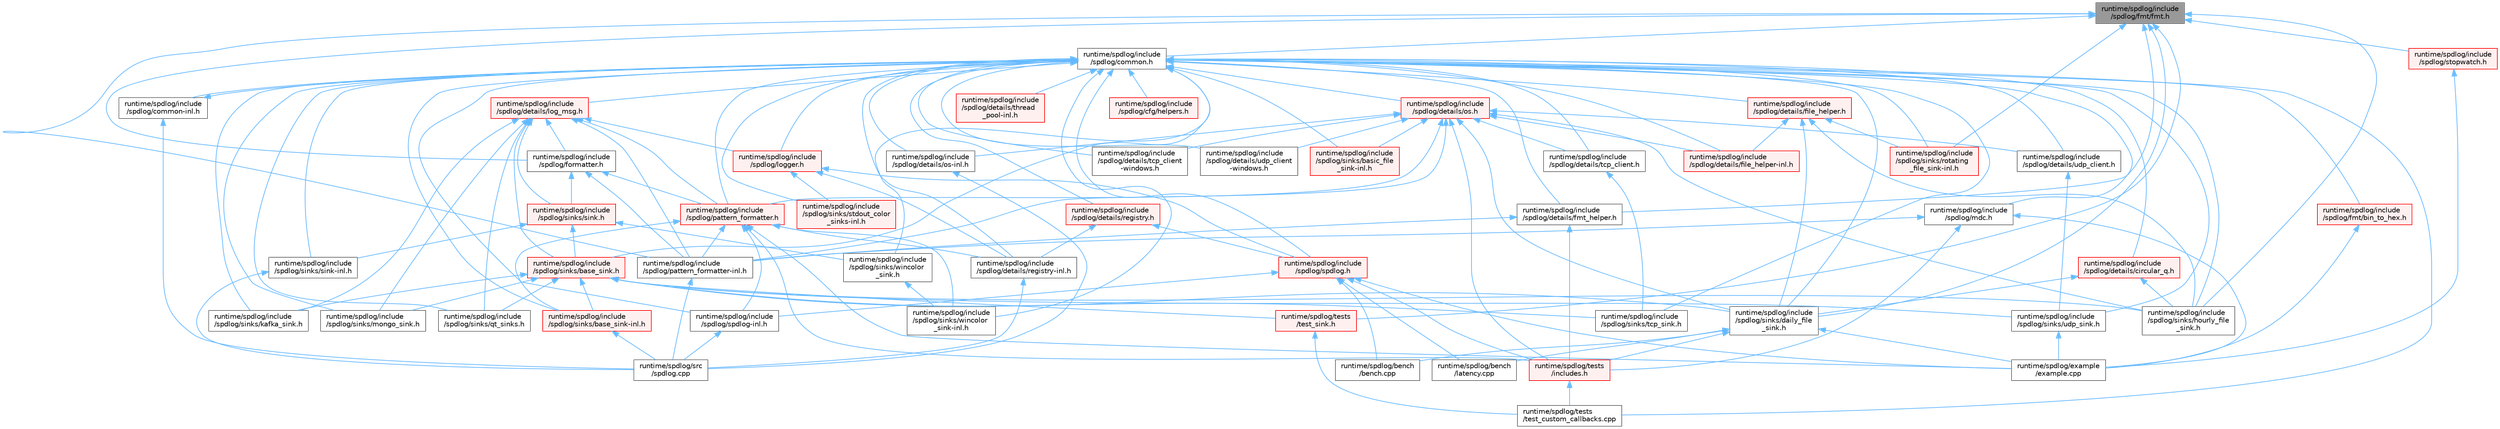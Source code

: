 digraph "runtime/spdlog/include/spdlog/fmt/fmt.h"
{
 // LATEX_PDF_SIZE
  bgcolor="transparent";
  edge [fontname=Helvetica,fontsize=10,labelfontname=Helvetica,labelfontsize=10];
  node [fontname=Helvetica,fontsize=10,shape=box,height=0.2,width=0.4];
  Node1 [id="Node000001",label="runtime/spdlog/include\l/spdlog/fmt/fmt.h",height=0.2,width=0.4,color="gray40", fillcolor="grey60", style="filled", fontcolor="black",tooltip=" "];
  Node1 -> Node2 [id="edge1_Node000001_Node000002",dir="back",color="steelblue1",style="solid",tooltip=" "];
  Node2 [id="Node000002",label="runtime/spdlog/include\l/spdlog/common.h",height=0.2,width=0.4,color="grey40", fillcolor="white", style="filled",URL="$common_8h.html",tooltip=" "];
  Node2 -> Node3 [id="edge2_Node000002_Node000003",dir="back",color="steelblue1",style="solid",tooltip=" "];
  Node3 [id="Node000003",label="runtime/spdlog/include\l/spdlog/cfg/helpers.h",height=0.2,width=0.4,color="red", fillcolor="#FFF0F0", style="filled",URL="$helpers_8h.html",tooltip=" "];
  Node2 -> Node10 [id="edge3_Node000002_Node000010",dir="back",color="steelblue1",style="solid",tooltip=" "];
  Node10 [id="Node000010",label="runtime/spdlog/include\l/spdlog/common-inl.h",height=0.2,width=0.4,color="grey40", fillcolor="white", style="filled",URL="$common-inl_8h.html",tooltip=" "];
  Node10 -> Node2 [id="edge4_Node000010_Node000002",dir="back",color="steelblue1",style="solid",tooltip=" "];
  Node10 -> Node11 [id="edge5_Node000010_Node000011",dir="back",color="steelblue1",style="solid",tooltip=" "];
  Node11 [id="Node000011",label="runtime/spdlog/src\l/spdlog.cpp",height=0.2,width=0.4,color="grey40", fillcolor="white", style="filled",URL="$spdlog_8cpp.html",tooltip=" "];
  Node2 -> Node12 [id="edge6_Node000002_Node000012",dir="back",color="steelblue1",style="solid",tooltip=" "];
  Node12 [id="Node000012",label="runtime/spdlog/include\l/spdlog/details/circular_q.h",height=0.2,width=0.4,color="red", fillcolor="#FFF0F0", style="filled",URL="$circular__q_8h.html",tooltip=" "];
  Node12 -> Node72 [id="edge7_Node000012_Node000072",dir="back",color="steelblue1",style="solid",tooltip=" "];
  Node72 [id="Node000072",label="runtime/spdlog/include\l/spdlog/sinks/daily_file\l_sink.h",height=0.2,width=0.4,color="grey40", fillcolor="white", style="filled",URL="$daily__file__sink_8h.html",tooltip=" "];
  Node72 -> Node66 [id="edge8_Node000072_Node000066",dir="back",color="steelblue1",style="solid",tooltip=" "];
  Node66 [id="Node000066",label="runtime/spdlog/bench\l/bench.cpp",height=0.2,width=0.4,color="grey40", fillcolor="white", style="filled",URL="$bench_8cpp.html",tooltip=" "];
  Node72 -> Node20 [id="edge9_Node000072_Node000020",dir="back",color="steelblue1",style="solid",tooltip=" "];
  Node20 [id="Node000020",label="runtime/spdlog/bench\l/latency.cpp",height=0.2,width=0.4,color="grey40", fillcolor="white", style="filled",URL="$latency_8cpp.html",tooltip=" "];
  Node72 -> Node7 [id="edge10_Node000072_Node000007",dir="back",color="steelblue1",style="solid",tooltip=" "];
  Node7 [id="Node000007",label="runtime/spdlog/example\l/example.cpp",height=0.2,width=0.4,color="grey40", fillcolor="white", style="filled",URL="$example_8cpp.html",tooltip=" "];
  Node72 -> Node25 [id="edge11_Node000072_Node000025",dir="back",color="steelblue1",style="solid",tooltip=" "];
  Node25 [id="Node000025",label="runtime/spdlog/tests\l/includes.h",height=0.2,width=0.4,color="red", fillcolor="#FFF0F0", style="filled",URL="$includes_8h.html",tooltip=" "];
  Node25 -> Node31 [id="edge12_Node000025_Node000031",dir="back",color="steelblue1",style="solid",tooltip=" "];
  Node31 [id="Node000031",label="runtime/spdlog/tests\l/test_custom_callbacks.cpp",height=0.2,width=0.4,color="grey40", fillcolor="white", style="filled",URL="$test__custom__callbacks_8cpp.html",tooltip=" "];
  Node12 -> Node73 [id="edge13_Node000012_Node000073",dir="back",color="steelblue1",style="solid",tooltip=" "];
  Node73 [id="Node000073",label="runtime/spdlog/include\l/spdlog/sinks/hourly_file\l_sink.h",height=0.2,width=0.4,color="grey40", fillcolor="white", style="filled",URL="$hourly__file__sink_8h.html",tooltip=" "];
  Node2 -> Node75 [id="edge14_Node000002_Node000075",dir="back",color="steelblue1",style="solid",tooltip=" "];
  Node75 [id="Node000075",label="runtime/spdlog/include\l/spdlog/details/file_helper-inl.h",height=0.2,width=0.4,color="red", fillcolor="#FFF0F0", style="filled",URL="$file__helper-inl_8h.html",tooltip=" "];
  Node2 -> Node77 [id="edge15_Node000002_Node000077",dir="back",color="steelblue1",style="solid",tooltip=" "];
  Node77 [id="Node000077",label="runtime/spdlog/include\l/spdlog/details/file_helper.h",height=0.2,width=0.4,color="red", fillcolor="#FFF0F0", style="filled",URL="$file__helper_8h.html",tooltip=" "];
  Node77 -> Node75 [id="edge16_Node000077_Node000075",dir="back",color="steelblue1",style="solid",tooltip=" "];
  Node77 -> Node72 [id="edge17_Node000077_Node000072",dir="back",color="steelblue1",style="solid",tooltip=" "];
  Node77 -> Node73 [id="edge18_Node000077_Node000073",dir="back",color="steelblue1",style="solid",tooltip=" "];
  Node77 -> Node80 [id="edge19_Node000077_Node000080",dir="back",color="steelblue1",style="solid",tooltip=" "];
  Node80 [id="Node000080",label="runtime/spdlog/include\l/spdlog/sinks/rotating\l_file_sink-inl.h",height=0.2,width=0.4,color="red", fillcolor="#FFF0F0", style="filled",URL="$rotating__file__sink-inl_8h.html",tooltip=" "];
  Node2 -> Node82 [id="edge20_Node000002_Node000082",dir="back",color="steelblue1",style="solid",tooltip=" "];
  Node82 [id="Node000082",label="runtime/spdlog/include\l/spdlog/details/fmt_helper.h",height=0.2,width=0.4,color="grey40", fillcolor="white", style="filled",URL="$fmt__helper_8h.html",tooltip=" "];
  Node82 -> Node83 [id="edge21_Node000082_Node000083",dir="back",color="steelblue1",style="solid",tooltip=" "];
  Node83 [id="Node000083",label="runtime/spdlog/include\l/spdlog/pattern_formatter-inl.h",height=0.2,width=0.4,color="grey40", fillcolor="white", style="filled",URL="$pattern__formatter-inl_8h.html",tooltip=" "];
  Node83 -> Node11 [id="edge22_Node000083_Node000011",dir="back",color="steelblue1",style="solid",tooltip=" "];
  Node82 -> Node25 [id="edge23_Node000082_Node000025",dir="back",color="steelblue1",style="solid",tooltip=" "];
  Node2 -> Node84 [id="edge24_Node000002_Node000084",dir="back",color="steelblue1",style="solid",tooltip=" "];
  Node84 [id="Node000084",label="runtime/spdlog/include\l/spdlog/details/log_msg.h",height=0.2,width=0.4,color="red", fillcolor="#FFF0F0", style="filled",URL="$log__msg_8h.html",tooltip=" "];
  Node84 -> Node88 [id="edge25_Node000084_Node000088",dir="back",color="steelblue1",style="solid",tooltip=" "];
  Node88 [id="Node000088",label="runtime/spdlog/include\l/spdlog/formatter.h",height=0.2,width=0.4,color="grey40", fillcolor="white", style="filled",URL="$formatter_8h.html",tooltip=" "];
  Node88 -> Node83 [id="edge26_Node000088_Node000083",dir="back",color="steelblue1",style="solid",tooltip=" "];
  Node88 -> Node89 [id="edge27_Node000088_Node000089",dir="back",color="steelblue1",style="solid",tooltip=" "];
  Node89 [id="Node000089",label="runtime/spdlog/include\l/spdlog/pattern_formatter.h",height=0.2,width=0.4,color="red", fillcolor="#FFF0F0", style="filled",URL="$pattern__formatter_8h.html",tooltip=" "];
  Node89 -> Node7 [id="edge28_Node000089_Node000007",dir="back",color="steelblue1",style="solid",tooltip=" "];
  Node89 -> Node49 [id="edge29_Node000089_Node000049",dir="back",color="steelblue1",style="solid",tooltip=" "];
  Node49 [id="Node000049",label="runtime/spdlog/include\l/spdlog/details/registry-inl.h",height=0.2,width=0.4,color="grey40", fillcolor="white", style="filled",URL="$registry-inl_8h.html",tooltip=" "];
  Node49 -> Node11 [id="edge30_Node000049_Node000011",dir="back",color="steelblue1",style="solid",tooltip=" "];
  Node89 -> Node83 [id="edge31_Node000089_Node000083",dir="back",color="steelblue1",style="solid",tooltip=" "];
  Node89 -> Node91 [id="edge32_Node000089_Node000091",dir="back",color="steelblue1",style="solid",tooltip=" "];
  Node91 [id="Node000091",label="runtime/spdlog/include\l/spdlog/sinks/base_sink-inl.h",height=0.2,width=0.4,color="red", fillcolor="#FFF0F0", style="filled",URL="$base__sink-inl_8h.html",tooltip=" "];
  Node91 -> Node11 [id="edge33_Node000091_Node000011",dir="back",color="steelblue1",style="solid",tooltip=" "];
  Node89 -> Node95 [id="edge34_Node000089_Node000095",dir="back",color="steelblue1",style="solid",tooltip=" "];
  Node95 [id="Node000095",label="runtime/spdlog/include\l/spdlog/sinks/wincolor\l_sink-inl.h",height=0.2,width=0.4,color="grey40", fillcolor="white", style="filled",URL="$wincolor__sink-inl_8h.html",tooltip=" "];
  Node89 -> Node68 [id="edge35_Node000089_Node000068",dir="back",color="steelblue1",style="solid",tooltip=" "];
  Node68 [id="Node000068",label="runtime/spdlog/include\l/spdlog/spdlog-inl.h",height=0.2,width=0.4,color="grey40", fillcolor="white", style="filled",URL="$spdlog-inl_8h.html",tooltip=" "];
  Node68 -> Node11 [id="edge36_Node000068_Node000011",dir="back",color="steelblue1",style="solid",tooltip=" "];
  Node89 -> Node25 [id="edge37_Node000089_Node000025",dir="back",color="steelblue1",style="solid",tooltip=" "];
  Node88 -> Node96 [id="edge38_Node000088_Node000096",dir="back",color="steelblue1",style="solid",tooltip=" "];
  Node96 [id="Node000096",label="runtime/spdlog/include\l/spdlog/sinks/sink.h",height=0.2,width=0.4,color="red", fillcolor="#FFF0F0", style="filled",URL="$sink_8h.html",tooltip=" "];
  Node96 -> Node99 [id="edge39_Node000096_Node000099",dir="back",color="steelblue1",style="solid",tooltip=" "];
  Node99 [id="Node000099",label="runtime/spdlog/include\l/spdlog/sinks/base_sink.h",height=0.2,width=0.4,color="red", fillcolor="#FFF0F0", style="filled",URL="$base__sink_8h.html",tooltip=" "];
  Node99 -> Node91 [id="edge40_Node000099_Node000091",dir="back",color="steelblue1",style="solid",tooltip=" "];
  Node99 -> Node72 [id="edge41_Node000099_Node000072",dir="back",color="steelblue1",style="solid",tooltip=" "];
  Node99 -> Node73 [id="edge42_Node000099_Node000073",dir="back",color="steelblue1",style="solid",tooltip=" "];
  Node99 -> Node21 [id="edge43_Node000099_Node000021",dir="back",color="steelblue1",style="solid",tooltip=" "];
  Node21 [id="Node000021",label="runtime/spdlog/include\l/spdlog/sinks/kafka_sink.h",height=0.2,width=0.4,color="grey40", fillcolor="white", style="filled",URL="$kafka__sink_8h.html",tooltip=" "];
  Node99 -> Node101 [id="edge44_Node000099_Node000101",dir="back",color="steelblue1",style="solid",tooltip=" "];
  Node101 [id="Node000101",label="runtime/spdlog/include\l/spdlog/sinks/mongo_sink.h",height=0.2,width=0.4,color="grey40", fillcolor="white", style="filled",URL="$mongo__sink_8h.html",tooltip=" "];
  Node99 -> Node104 [id="edge45_Node000099_Node000104",dir="back",color="steelblue1",style="solid",tooltip=" "];
  Node104 [id="Node000104",label="runtime/spdlog/include\l/spdlog/sinks/qt_sinks.h",height=0.2,width=0.4,color="grey40", fillcolor="white", style="filled",URL="$qt__sinks_8h.html",tooltip=" "];
  Node99 -> Node107 [id="edge46_Node000099_Node000107",dir="back",color="steelblue1",style="solid",tooltip=" "];
  Node107 [id="Node000107",label="runtime/spdlog/include\l/spdlog/sinks/tcp_sink.h",height=0.2,width=0.4,color="grey40", fillcolor="white", style="filled",URL="$tcp__sink_8h.html",tooltip=" "];
  Node99 -> Node108 [id="edge47_Node000099_Node000108",dir="back",color="steelblue1",style="solid",tooltip=" "];
  Node108 [id="Node000108",label="runtime/spdlog/include\l/spdlog/sinks/udp_sink.h",height=0.2,width=0.4,color="grey40", fillcolor="white", style="filled",URL="$udp__sink_8h.html",tooltip=" "];
  Node108 -> Node7 [id="edge48_Node000108_Node000007",dir="back",color="steelblue1",style="solid",tooltip=" "];
  Node99 -> Node110 [id="edge49_Node000099_Node000110",dir="back",color="steelblue1",style="solid",tooltip=" "];
  Node110 [id="Node000110",label="runtime/spdlog/tests\l/test_sink.h",height=0.2,width=0.4,color="red", fillcolor="#FFF0F0", style="filled",URL="$test__sink_8h.html",tooltip=" "];
  Node110 -> Node31 [id="edge50_Node000110_Node000031",dir="back",color="steelblue1",style="solid",tooltip=" "];
  Node96 -> Node111 [id="edge51_Node000096_Node000111",dir="back",color="steelblue1",style="solid",tooltip=" "];
  Node111 [id="Node000111",label="runtime/spdlog/include\l/spdlog/sinks/sink-inl.h",height=0.2,width=0.4,color="grey40", fillcolor="white", style="filled",URL="$sink-inl_8h.html",tooltip=" "];
  Node111 -> Node11 [id="edge52_Node000111_Node000011",dir="back",color="steelblue1",style="solid",tooltip=" "];
  Node96 -> Node113 [id="edge53_Node000096_Node000113",dir="back",color="steelblue1",style="solid",tooltip=" "];
  Node113 [id="Node000113",label="runtime/spdlog/include\l/spdlog/sinks/wincolor\l_sink.h",height=0.2,width=0.4,color="grey40", fillcolor="white", style="filled",URL="$wincolor__sink_8h.html",tooltip=" "];
  Node113 -> Node95 [id="edge54_Node000113_Node000095",dir="back",color="steelblue1",style="solid",tooltip=" "];
  Node84 -> Node16 [id="edge55_Node000084_Node000016",dir="back",color="steelblue1",style="solid",tooltip=" "];
  Node16 [id="Node000016",label="runtime/spdlog/include\l/spdlog/logger.h",height=0.2,width=0.4,color="red", fillcolor="#FFF0F0", style="filled",URL="$logger_8h.html",tooltip=" "];
  Node16 -> Node49 [id="edge56_Node000016_Node000049",dir="back",color="steelblue1",style="solid",tooltip=" "];
  Node16 -> Node50 [id="edge57_Node000016_Node000050",dir="back",color="steelblue1",style="solid",tooltip=" "];
  Node50 [id="Node000050",label="runtime/spdlog/include\l/spdlog/sinks/stdout_color\l_sinks-inl.h",height=0.2,width=0.4,color="red", fillcolor="#FFF0F0", style="filled",URL="$stdout__color__sinks-inl_8h.html",tooltip=" "];
  Node16 -> Node51 [id="edge58_Node000016_Node000051",dir="back",color="steelblue1",style="solid",tooltip=" "];
  Node51 [id="Node000051",label="runtime/spdlog/include\l/spdlog/spdlog.h",height=0.2,width=0.4,color="red", fillcolor="#FFF0F0", style="filled",URL="$spdlog_8h.html",tooltip=" "];
  Node51 -> Node66 [id="edge59_Node000051_Node000066",dir="back",color="steelblue1",style="solid",tooltip=" "];
  Node51 -> Node20 [id="edge60_Node000051_Node000020",dir="back",color="steelblue1",style="solid",tooltip=" "];
  Node51 -> Node7 [id="edge61_Node000051_Node000007",dir="back",color="steelblue1",style="solid",tooltip=" "];
  Node51 -> Node68 [id="edge62_Node000051_Node000068",dir="back",color="steelblue1",style="solid",tooltip=" "];
  Node51 -> Node25 [id="edge63_Node000051_Node000025",dir="back",color="steelblue1",style="solid",tooltip=" "];
  Node84 -> Node83 [id="edge64_Node000084_Node000083",dir="back",color="steelblue1",style="solid",tooltip=" "];
  Node84 -> Node89 [id="edge65_Node000084_Node000089",dir="back",color="steelblue1",style="solid",tooltip=" "];
  Node84 -> Node99 [id="edge66_Node000084_Node000099",dir="back",color="steelblue1",style="solid",tooltip=" "];
  Node84 -> Node21 [id="edge67_Node000084_Node000021",dir="back",color="steelblue1",style="solid",tooltip=" "];
  Node84 -> Node101 [id="edge68_Node000084_Node000101",dir="back",color="steelblue1",style="solid",tooltip=" "];
  Node84 -> Node104 [id="edge69_Node000084_Node000104",dir="back",color="steelblue1",style="solid",tooltip=" "];
  Node84 -> Node96 [id="edge70_Node000084_Node000096",dir="back",color="steelblue1",style="solid",tooltip=" "];
  Node2 -> Node114 [id="edge71_Node000002_Node000114",dir="back",color="steelblue1",style="solid",tooltip=" "];
  Node114 [id="Node000114",label="runtime/spdlog/include\l/spdlog/details/os-inl.h",height=0.2,width=0.4,color="grey40", fillcolor="white", style="filled",URL="$os-inl_8h.html",tooltip=" "];
  Node114 -> Node11 [id="edge72_Node000114_Node000011",dir="back",color="steelblue1",style="solid",tooltip=" "];
  Node2 -> Node115 [id="edge73_Node000002_Node000115",dir="back",color="steelblue1",style="solid",tooltip=" "];
  Node115 [id="Node000115",label="runtime/spdlog/include\l/spdlog/details/os.h",height=0.2,width=0.4,color="red", fillcolor="#FFF0F0", style="filled",URL="$details_2os_8h.html",tooltip=" "];
  Node115 -> Node75 [id="edge74_Node000115_Node000075",dir="back",color="steelblue1",style="solid",tooltip=" "];
  Node115 -> Node114 [id="edge75_Node000115_Node000114",dir="back",color="steelblue1",style="solid",tooltip=" "];
  Node115 -> Node116 [id="edge76_Node000115_Node000116",dir="back",color="steelblue1",style="solid",tooltip=" "];
  Node116 [id="Node000116",label="runtime/spdlog/include\l/spdlog/details/tcp_client\l-windows.h",height=0.2,width=0.4,color="grey40", fillcolor="white", style="filled",URL="$tcp__client-windows_8h.html",tooltip=" "];
  Node115 -> Node117 [id="edge77_Node000115_Node000117",dir="back",color="steelblue1",style="solid",tooltip=" "];
  Node117 [id="Node000117",label="runtime/spdlog/include\l/spdlog/details/tcp_client.h",height=0.2,width=0.4,color="grey40", fillcolor="white", style="filled",URL="$tcp__client_8h.html",tooltip=" "];
  Node117 -> Node107 [id="edge78_Node000117_Node000107",dir="back",color="steelblue1",style="solid",tooltip=" "];
  Node115 -> Node118 [id="edge79_Node000115_Node000118",dir="back",color="steelblue1",style="solid",tooltip=" "];
  Node118 [id="Node000118",label="runtime/spdlog/include\l/spdlog/details/udp_client\l-windows.h",height=0.2,width=0.4,color="grey40", fillcolor="white", style="filled",URL="$udp__client-windows_8h.html",tooltip=" "];
  Node115 -> Node119 [id="edge80_Node000115_Node000119",dir="back",color="steelblue1",style="solid",tooltip=" "];
  Node119 [id="Node000119",label="runtime/spdlog/include\l/spdlog/details/udp_client.h",height=0.2,width=0.4,color="grey40", fillcolor="white", style="filled",URL="$udp__client_8h.html",tooltip=" "];
  Node119 -> Node108 [id="edge81_Node000119_Node000108",dir="back",color="steelblue1",style="solid",tooltip=" "];
  Node115 -> Node83 [id="edge82_Node000115_Node000083",dir="back",color="steelblue1",style="solid",tooltip=" "];
  Node115 -> Node89 [id="edge83_Node000115_Node000089",dir="back",color="steelblue1",style="solid",tooltip=" "];
  Node115 -> Node79 [id="edge84_Node000115_Node000079",dir="back",color="steelblue1",style="solid",tooltip=" "];
  Node79 [id="Node000079",label="runtime/spdlog/include\l/spdlog/sinks/basic_file\l_sink-inl.h",height=0.2,width=0.4,color="red", fillcolor="#FFF0F0", style="filled",URL="$basic__file__sink-inl_8h.html",tooltip=" "];
  Node115 -> Node72 [id="edge85_Node000115_Node000072",dir="back",color="steelblue1",style="solid",tooltip=" "];
  Node115 -> Node73 [id="edge86_Node000115_Node000073",dir="back",color="steelblue1",style="solid",tooltip=" "];
  Node115 -> Node25 [id="edge87_Node000115_Node000025",dir="back",color="steelblue1",style="solid",tooltip=" "];
  Node2 -> Node49 [id="edge88_Node000002_Node000049",dir="back",color="steelblue1",style="solid",tooltip=" "];
  Node2 -> Node120 [id="edge89_Node000002_Node000120",dir="back",color="steelblue1",style="solid",tooltip=" "];
  Node120 [id="Node000120",label="runtime/spdlog/include\l/spdlog/details/registry.h",height=0.2,width=0.4,color="red", fillcolor="#FFF0F0", style="filled",URL="$registry_8h.html",tooltip=" "];
  Node120 -> Node49 [id="edge90_Node000120_Node000049",dir="back",color="steelblue1",style="solid",tooltip=" "];
  Node120 -> Node51 [id="edge91_Node000120_Node000051",dir="back",color="steelblue1",style="solid",tooltip=" "];
  Node2 -> Node116 [id="edge92_Node000002_Node000116",dir="back",color="steelblue1",style="solid",tooltip=" "];
  Node2 -> Node117 [id="edge93_Node000002_Node000117",dir="back",color="steelblue1",style="solid",tooltip=" "];
  Node2 -> Node71 [id="edge94_Node000002_Node000071",dir="back",color="steelblue1",style="solid",tooltip=" "];
  Node71 [id="Node000071",label="runtime/spdlog/include\l/spdlog/details/thread\l_pool-inl.h",height=0.2,width=0.4,color="red", fillcolor="#FFF0F0", style="filled",URL="$thread__pool-inl_8h.html",tooltip=" "];
  Node2 -> Node118 [id="edge95_Node000002_Node000118",dir="back",color="steelblue1",style="solid",tooltip=" "];
  Node2 -> Node119 [id="edge96_Node000002_Node000119",dir="back",color="steelblue1",style="solid",tooltip=" "];
  Node2 -> Node122 [id="edge97_Node000002_Node000122",dir="back",color="steelblue1",style="solid",tooltip=" "];
  Node122 [id="Node000122",label="runtime/spdlog/include\l/spdlog/fmt/bin_to_hex.h",height=0.2,width=0.4,color="red", fillcolor="#FFF0F0", style="filled",URL="$bin__to__hex_8h.html",tooltip=" "];
  Node122 -> Node7 [id="edge98_Node000122_Node000007",dir="back",color="steelblue1",style="solid",tooltip=" "];
  Node2 -> Node16 [id="edge99_Node000002_Node000016",dir="back",color="steelblue1",style="solid",tooltip=" "];
  Node2 -> Node123 [id="edge100_Node000002_Node000123",dir="back",color="steelblue1",style="solid",tooltip=" "];
  Node123 [id="Node000123",label="runtime/spdlog/include\l/spdlog/mdc.h",height=0.2,width=0.4,color="grey40", fillcolor="white", style="filled",URL="$mdc_8h.html",tooltip=" "];
  Node123 -> Node7 [id="edge101_Node000123_Node000007",dir="back",color="steelblue1",style="solid",tooltip=" "];
  Node123 -> Node83 [id="edge102_Node000123_Node000083",dir="back",color="steelblue1",style="solid",tooltip=" "];
  Node123 -> Node25 [id="edge103_Node000123_Node000025",dir="back",color="steelblue1",style="solid",tooltip=" "];
  Node2 -> Node89 [id="edge104_Node000002_Node000089",dir="back",color="steelblue1",style="solid",tooltip=" "];
  Node2 -> Node91 [id="edge105_Node000002_Node000091",dir="back",color="steelblue1",style="solid",tooltip=" "];
  Node2 -> Node99 [id="edge106_Node000002_Node000099",dir="back",color="steelblue1",style="solid",tooltip=" "];
  Node2 -> Node79 [id="edge107_Node000002_Node000079",dir="back",color="steelblue1",style="solid",tooltip=" "];
  Node2 -> Node72 [id="edge108_Node000002_Node000072",dir="back",color="steelblue1",style="solid",tooltip=" "];
  Node2 -> Node73 [id="edge109_Node000002_Node000073",dir="back",color="steelblue1",style="solid",tooltip=" "];
  Node2 -> Node21 [id="edge110_Node000002_Node000021",dir="back",color="steelblue1",style="solid",tooltip=" "];
  Node2 -> Node101 [id="edge111_Node000002_Node000101",dir="back",color="steelblue1",style="solid",tooltip=" "];
  Node2 -> Node104 [id="edge112_Node000002_Node000104",dir="back",color="steelblue1",style="solid",tooltip=" "];
  Node2 -> Node80 [id="edge113_Node000002_Node000080",dir="back",color="steelblue1",style="solid",tooltip=" "];
  Node2 -> Node111 [id="edge114_Node000002_Node000111",dir="back",color="steelblue1",style="solid",tooltip=" "];
  Node2 -> Node50 [id="edge115_Node000002_Node000050",dir="back",color="steelblue1",style="solid",tooltip=" "];
  Node2 -> Node107 [id="edge116_Node000002_Node000107",dir="back",color="steelblue1",style="solid",tooltip=" "];
  Node2 -> Node108 [id="edge117_Node000002_Node000108",dir="back",color="steelblue1",style="solid",tooltip=" "];
  Node2 -> Node95 [id="edge118_Node000002_Node000095",dir="back",color="steelblue1",style="solid",tooltip=" "];
  Node2 -> Node113 [id="edge119_Node000002_Node000113",dir="back",color="steelblue1",style="solid",tooltip=" "];
  Node2 -> Node68 [id="edge120_Node000002_Node000068",dir="back",color="steelblue1",style="solid",tooltip=" "];
  Node2 -> Node51 [id="edge121_Node000002_Node000051",dir="back",color="steelblue1",style="solid",tooltip=" "];
  Node2 -> Node31 [id="edge122_Node000002_Node000031",dir="back",color="steelblue1",style="solid",tooltip=" "];
  Node1 -> Node82 [id="edge123_Node000001_Node000082",dir="back",color="steelblue1",style="solid",tooltip=" "];
  Node1 -> Node88 [id="edge124_Node000001_Node000088",dir="back",color="steelblue1",style="solid",tooltip=" "];
  Node1 -> Node83 [id="edge125_Node000001_Node000083",dir="back",color="steelblue1",style="solid",tooltip=" "];
  Node1 -> Node72 [id="edge126_Node000001_Node000072",dir="back",color="steelblue1",style="solid",tooltip=" "];
  Node1 -> Node73 [id="edge127_Node000001_Node000073",dir="back",color="steelblue1",style="solid",tooltip=" "];
  Node1 -> Node80 [id="edge128_Node000001_Node000080",dir="back",color="steelblue1",style="solid",tooltip=" "];
  Node1 -> Node124 [id="edge129_Node000001_Node000124",dir="back",color="steelblue1",style="solid",tooltip=" "];
  Node124 [id="Node000124",label="runtime/spdlog/include\l/spdlog/stopwatch.h",height=0.2,width=0.4,color="red", fillcolor="#FFF0F0", style="filled",URL="$stopwatch_8h.html",tooltip=" "];
  Node124 -> Node7 [id="edge130_Node000124_Node000007",dir="back",color="steelblue1",style="solid",tooltip=" "];
  Node1 -> Node110 [id="edge131_Node000001_Node000110",dir="back",color="steelblue1",style="solid",tooltip=" "];
}
